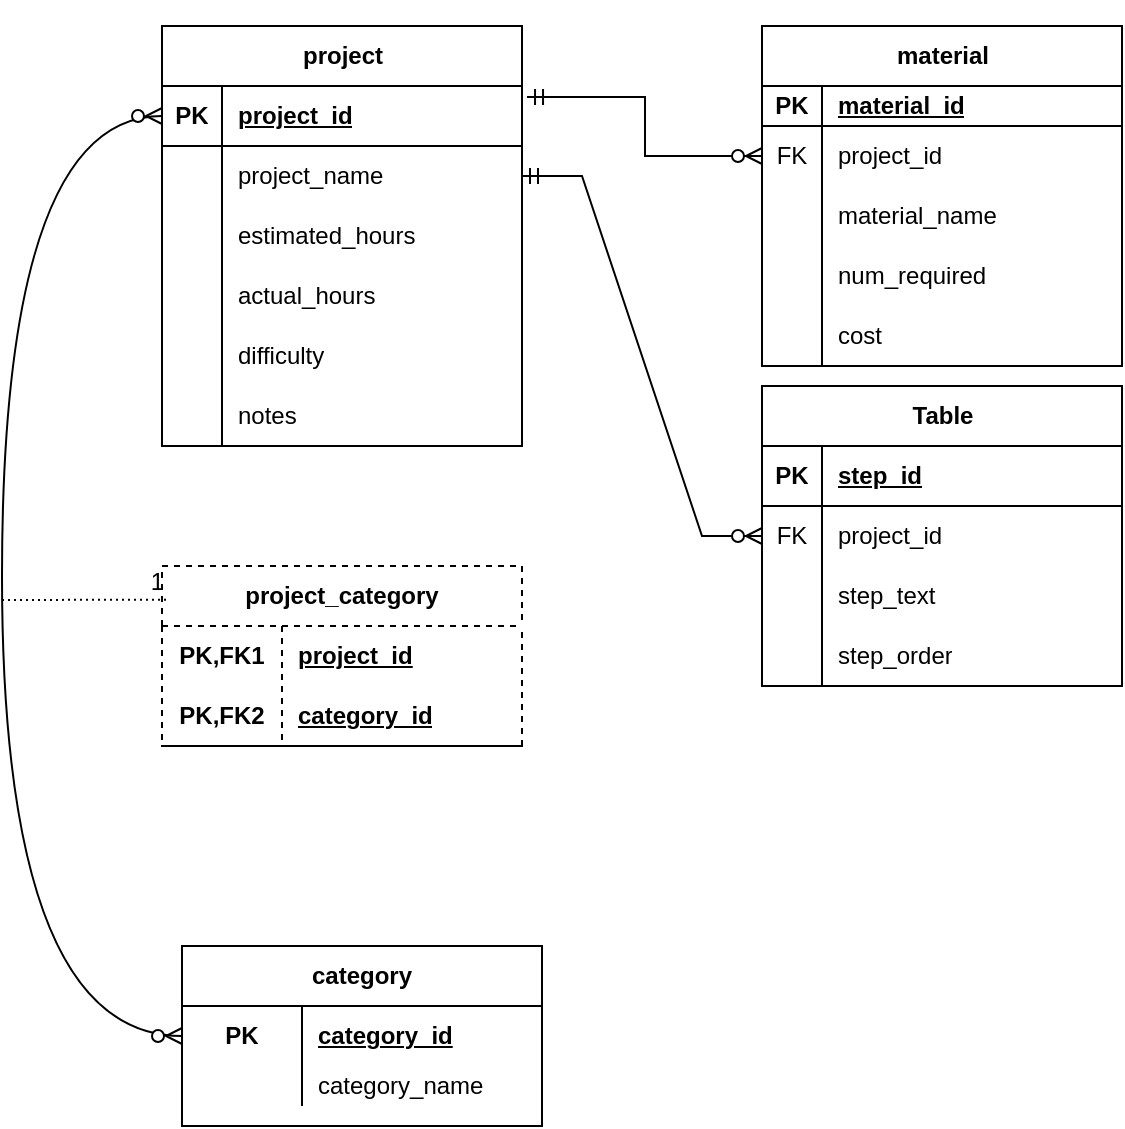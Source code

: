 <mxfile version="24.6.4" type="device">
  <diagram name="Page-1" id="vUMGTt7KtdZ-4ikFEFje">
    <mxGraphModel dx="1033" dy="682" grid="1" gridSize="10" guides="1" tooltips="1" connect="1" arrows="1" fold="1" page="1" pageScale="1" pageWidth="850" pageHeight="1100" background="none" math="0" shadow="0">
      <root>
        <mxCell id="0" />
        <mxCell id="1" parent="0" />
        <mxCell id="S8hC4CuDpWHVLmtFGjtp-10" style="edgeStyle=orthogonalEdgeStyle;rounded=0;orthogonalLoop=1;jettySize=auto;html=1;exitX=1;exitY=0.5;exitDx=0;exitDy=0;" parent="1" edge="1">
          <mxGeometry relative="1" as="geometry">
            <mxPoint x="180" y="95" as="targetPoint" />
            <mxPoint x="180" y="95" as="sourcePoint" />
          </mxGeometry>
        </mxCell>
        <mxCell id="S8hC4CuDpWHVLmtFGjtp-14" value="material" style="shape=table;startSize=30;container=1;collapsible=1;childLayout=tableLayout;fixedRows=1;rowLines=0;fontStyle=1;align=center;resizeLast=1;html=1;" parent="1" vertex="1">
          <mxGeometry x="490" y="100" width="180" height="170" as="geometry" />
        </mxCell>
        <mxCell id="S8hC4CuDpWHVLmtFGjtp-15" value="" style="shape=tableRow;horizontal=0;startSize=0;swimlaneHead=0;swimlaneBody=0;fillColor=none;collapsible=0;dropTarget=0;points=[[0,0.5],[1,0.5]];portConstraint=eastwest;top=0;left=0;right=0;bottom=1;" parent="S8hC4CuDpWHVLmtFGjtp-14" vertex="1">
          <mxGeometry y="30" width="180" height="20" as="geometry" />
        </mxCell>
        <mxCell id="S8hC4CuDpWHVLmtFGjtp-16" value="PK" style="shape=partialRectangle;connectable=0;fillColor=none;top=0;left=0;bottom=0;right=0;fontStyle=1;overflow=hidden;whiteSpace=wrap;html=1;" parent="S8hC4CuDpWHVLmtFGjtp-15" vertex="1">
          <mxGeometry width="30" height="20" as="geometry">
            <mxRectangle width="30" height="20" as="alternateBounds" />
          </mxGeometry>
        </mxCell>
        <mxCell id="S8hC4CuDpWHVLmtFGjtp-17" value="material_id" style="shape=partialRectangle;connectable=0;fillColor=none;top=0;left=0;bottom=0;right=0;align=left;spacingLeft=6;fontStyle=5;overflow=hidden;whiteSpace=wrap;html=1;" parent="S8hC4CuDpWHVLmtFGjtp-15" vertex="1">
          <mxGeometry x="30" width="150" height="20" as="geometry">
            <mxRectangle width="150" height="20" as="alternateBounds" />
          </mxGeometry>
        </mxCell>
        <mxCell id="S8hC4CuDpWHVLmtFGjtp-18" value="" style="shape=tableRow;horizontal=0;startSize=0;swimlaneHead=0;swimlaneBody=0;fillColor=none;collapsible=0;dropTarget=0;points=[[0,0.5],[1,0.5]];portConstraint=eastwest;top=0;left=0;right=0;bottom=0;" parent="S8hC4CuDpWHVLmtFGjtp-14" vertex="1">
          <mxGeometry y="50" width="180" height="30" as="geometry" />
        </mxCell>
        <mxCell id="S8hC4CuDpWHVLmtFGjtp-19" value="FK" style="shape=partialRectangle;connectable=0;fillColor=none;top=0;left=0;bottom=0;right=0;editable=1;overflow=hidden;whiteSpace=wrap;html=1;" parent="S8hC4CuDpWHVLmtFGjtp-18" vertex="1">
          <mxGeometry width="30" height="30" as="geometry">
            <mxRectangle width="30" height="30" as="alternateBounds" />
          </mxGeometry>
        </mxCell>
        <mxCell id="S8hC4CuDpWHVLmtFGjtp-20" value="project_id" style="shape=partialRectangle;connectable=0;fillColor=none;top=0;left=0;bottom=0;right=0;align=left;spacingLeft=6;overflow=hidden;whiteSpace=wrap;html=1;" parent="S8hC4CuDpWHVLmtFGjtp-18" vertex="1">
          <mxGeometry x="30" width="150" height="30" as="geometry">
            <mxRectangle width="150" height="30" as="alternateBounds" />
          </mxGeometry>
        </mxCell>
        <mxCell id="S8hC4CuDpWHVLmtFGjtp-21" value="" style="shape=tableRow;horizontal=0;startSize=0;swimlaneHead=0;swimlaneBody=0;fillColor=none;collapsible=0;dropTarget=0;points=[[0,0.5],[1,0.5]];portConstraint=eastwest;top=0;left=0;right=0;bottom=0;" parent="S8hC4CuDpWHVLmtFGjtp-14" vertex="1">
          <mxGeometry y="80" width="180" height="30" as="geometry" />
        </mxCell>
        <mxCell id="S8hC4CuDpWHVLmtFGjtp-22" value="" style="shape=partialRectangle;connectable=0;fillColor=none;top=0;left=0;bottom=0;right=0;editable=1;overflow=hidden;whiteSpace=wrap;html=1;" parent="S8hC4CuDpWHVLmtFGjtp-21" vertex="1">
          <mxGeometry width="30" height="30" as="geometry">
            <mxRectangle width="30" height="30" as="alternateBounds" />
          </mxGeometry>
        </mxCell>
        <mxCell id="S8hC4CuDpWHVLmtFGjtp-23" value="material_name" style="shape=partialRectangle;connectable=0;fillColor=none;top=0;left=0;bottom=0;right=0;align=left;spacingLeft=6;overflow=hidden;whiteSpace=wrap;html=1;" parent="S8hC4CuDpWHVLmtFGjtp-21" vertex="1">
          <mxGeometry x="30" width="150" height="30" as="geometry">
            <mxRectangle width="150" height="30" as="alternateBounds" />
          </mxGeometry>
        </mxCell>
        <mxCell id="S8hC4CuDpWHVLmtFGjtp-24" value="" style="shape=tableRow;horizontal=0;startSize=0;swimlaneHead=0;swimlaneBody=0;fillColor=none;collapsible=0;dropTarget=0;points=[[0,0.5],[1,0.5]];portConstraint=eastwest;top=0;left=0;right=0;bottom=0;" parent="S8hC4CuDpWHVLmtFGjtp-14" vertex="1">
          <mxGeometry y="110" width="180" height="30" as="geometry" />
        </mxCell>
        <mxCell id="S8hC4CuDpWHVLmtFGjtp-25" value="" style="shape=partialRectangle;connectable=0;fillColor=none;top=0;left=0;bottom=0;right=0;editable=1;overflow=hidden;whiteSpace=wrap;html=1;" parent="S8hC4CuDpWHVLmtFGjtp-24" vertex="1">
          <mxGeometry width="30" height="30" as="geometry">
            <mxRectangle width="30" height="30" as="alternateBounds" />
          </mxGeometry>
        </mxCell>
        <mxCell id="S8hC4CuDpWHVLmtFGjtp-26" value="num_required" style="shape=partialRectangle;connectable=0;fillColor=none;top=0;left=0;bottom=0;right=0;align=left;spacingLeft=6;overflow=hidden;whiteSpace=wrap;html=1;" parent="S8hC4CuDpWHVLmtFGjtp-24" vertex="1">
          <mxGeometry x="30" width="150" height="30" as="geometry">
            <mxRectangle width="150" height="30" as="alternateBounds" />
          </mxGeometry>
        </mxCell>
        <mxCell id="gMgaxjiKJ8lDU_-70TyB-50" style="shape=tableRow;horizontal=0;startSize=0;swimlaneHead=0;swimlaneBody=0;fillColor=none;collapsible=0;dropTarget=0;points=[[0,0.5],[1,0.5]];portConstraint=eastwest;top=0;left=0;right=0;bottom=0;" parent="S8hC4CuDpWHVLmtFGjtp-14" vertex="1">
          <mxGeometry y="140" width="180" height="30" as="geometry" />
        </mxCell>
        <mxCell id="gMgaxjiKJ8lDU_-70TyB-51" style="shape=partialRectangle;connectable=0;fillColor=none;top=0;left=0;bottom=0;right=0;editable=1;overflow=hidden;whiteSpace=wrap;html=1;" parent="gMgaxjiKJ8lDU_-70TyB-50" vertex="1">
          <mxGeometry width="30" height="30" as="geometry">
            <mxRectangle width="30" height="30" as="alternateBounds" />
          </mxGeometry>
        </mxCell>
        <mxCell id="gMgaxjiKJ8lDU_-70TyB-52" value="cost" style="shape=partialRectangle;connectable=0;fillColor=none;top=0;left=0;bottom=0;right=0;align=left;spacingLeft=6;overflow=hidden;whiteSpace=wrap;html=1;" parent="gMgaxjiKJ8lDU_-70TyB-50" vertex="1">
          <mxGeometry x="30" width="150" height="30" as="geometry">
            <mxRectangle width="150" height="30" as="alternateBounds" />
          </mxGeometry>
        </mxCell>
        <mxCell id="S8hC4CuDpWHVLmtFGjtp-27" value="project" style="shape=table;startSize=30;container=1;collapsible=1;childLayout=tableLayout;fixedRows=1;rowLines=0;fontStyle=1;align=center;resizeLast=1;html=1;shadow=0;swimlaneFillColor=none;" parent="1" vertex="1">
          <mxGeometry x="190" y="100" width="180" height="210" as="geometry" />
        </mxCell>
        <mxCell id="S8hC4CuDpWHVLmtFGjtp-28" value="" style="shape=tableRow;horizontal=0;startSize=0;swimlaneHead=0;swimlaneBody=0;fillColor=none;collapsible=0;dropTarget=0;points=[[0,0.5],[1,0.5]];portConstraint=eastwest;top=0;left=0;right=0;bottom=1;shadow=0;swimlaneFillColor=none;" parent="S8hC4CuDpWHVLmtFGjtp-27" vertex="1">
          <mxGeometry y="30" width="180" height="30" as="geometry" />
        </mxCell>
        <mxCell id="S8hC4CuDpWHVLmtFGjtp-29" value="PK" style="shape=partialRectangle;connectable=0;fillColor=none;top=0;left=0;bottom=0;right=0;fontStyle=1;overflow=hidden;whiteSpace=wrap;html=1;shadow=0;swimlaneFillColor=none;" parent="S8hC4CuDpWHVLmtFGjtp-28" vertex="1">
          <mxGeometry width="30" height="30" as="geometry">
            <mxRectangle width="30" height="30" as="alternateBounds" />
          </mxGeometry>
        </mxCell>
        <mxCell id="S8hC4CuDpWHVLmtFGjtp-30" value="project_id" style="shape=partialRectangle;connectable=0;fillColor=none;top=0;left=0;bottom=0;right=0;align=left;spacingLeft=6;fontStyle=5;overflow=hidden;whiteSpace=wrap;html=1;shadow=0;swimlaneFillColor=none;" parent="S8hC4CuDpWHVLmtFGjtp-28" vertex="1">
          <mxGeometry x="30" width="150" height="30" as="geometry">
            <mxRectangle width="150" height="30" as="alternateBounds" />
          </mxGeometry>
        </mxCell>
        <mxCell id="S8hC4CuDpWHVLmtFGjtp-31" value="" style="shape=tableRow;horizontal=0;startSize=0;swimlaneHead=0;swimlaneBody=0;fillColor=none;collapsible=0;dropTarget=0;points=[[0,0.5],[1,0.5]];portConstraint=eastwest;top=0;left=0;right=0;bottom=0;shadow=0;swimlaneFillColor=none;" parent="S8hC4CuDpWHVLmtFGjtp-27" vertex="1">
          <mxGeometry y="60" width="180" height="30" as="geometry" />
        </mxCell>
        <mxCell id="S8hC4CuDpWHVLmtFGjtp-32" value="" style="shape=partialRectangle;connectable=0;fillColor=none;top=0;left=0;bottom=0;right=0;editable=1;overflow=hidden;whiteSpace=wrap;html=1;shadow=0;swimlaneFillColor=none;" parent="S8hC4CuDpWHVLmtFGjtp-31" vertex="1">
          <mxGeometry width="30" height="30" as="geometry">
            <mxRectangle width="30" height="30" as="alternateBounds" />
          </mxGeometry>
        </mxCell>
        <mxCell id="S8hC4CuDpWHVLmtFGjtp-33" value="project_name&lt;span style=&quot;white-space: pre;&quot;&gt;&#x9;&lt;/span&gt;" style="shape=partialRectangle;connectable=0;fillColor=none;top=0;left=0;bottom=0;right=0;align=left;spacingLeft=6;overflow=hidden;whiteSpace=wrap;html=1;shadow=0;swimlaneFillColor=none;" parent="S8hC4CuDpWHVLmtFGjtp-31" vertex="1">
          <mxGeometry x="30" width="150" height="30" as="geometry">
            <mxRectangle width="150" height="30" as="alternateBounds" />
          </mxGeometry>
        </mxCell>
        <mxCell id="S8hC4CuDpWHVLmtFGjtp-34" value="" style="shape=tableRow;horizontal=0;startSize=0;swimlaneHead=0;swimlaneBody=0;fillColor=none;collapsible=0;dropTarget=0;points=[[0,0.5],[1,0.5]];portConstraint=eastwest;top=0;left=0;right=0;bottom=0;shadow=0;swimlaneFillColor=none;" parent="S8hC4CuDpWHVLmtFGjtp-27" vertex="1">
          <mxGeometry y="90" width="180" height="30" as="geometry" />
        </mxCell>
        <mxCell id="S8hC4CuDpWHVLmtFGjtp-35" value="" style="shape=partialRectangle;connectable=0;fillColor=none;top=0;left=0;bottom=0;right=0;editable=1;overflow=hidden;whiteSpace=wrap;html=1;shadow=0;swimlaneFillColor=none;" parent="S8hC4CuDpWHVLmtFGjtp-34" vertex="1">
          <mxGeometry width="30" height="30" as="geometry">
            <mxRectangle width="30" height="30" as="alternateBounds" />
          </mxGeometry>
        </mxCell>
        <mxCell id="S8hC4CuDpWHVLmtFGjtp-36" value="estimated_hours&lt;span style=&quot;white-space: pre;&quot;&gt;&#x9;&lt;/span&gt;" style="shape=partialRectangle;connectable=0;fillColor=none;top=0;left=0;bottom=0;right=0;align=left;spacingLeft=6;overflow=hidden;whiteSpace=wrap;html=1;shadow=0;swimlaneFillColor=none;" parent="S8hC4CuDpWHVLmtFGjtp-34" vertex="1">
          <mxGeometry x="30" width="150" height="30" as="geometry">
            <mxRectangle width="150" height="30" as="alternateBounds" />
          </mxGeometry>
        </mxCell>
        <mxCell id="S8hC4CuDpWHVLmtFGjtp-42" style="shape=tableRow;horizontal=0;startSize=0;swimlaneHead=0;swimlaneBody=0;fillColor=none;collapsible=0;dropTarget=0;points=[[0,0.5],[1,0.5]];portConstraint=eastwest;top=0;left=0;right=0;bottom=0;shadow=0;swimlaneFillColor=none;" parent="S8hC4CuDpWHVLmtFGjtp-27" vertex="1">
          <mxGeometry y="120" width="180" height="30" as="geometry" />
        </mxCell>
        <mxCell id="S8hC4CuDpWHVLmtFGjtp-43" style="shape=partialRectangle;connectable=0;fillColor=none;top=0;left=0;bottom=0;right=0;editable=1;overflow=hidden;whiteSpace=wrap;html=1;shadow=0;swimlaneFillColor=none;" parent="S8hC4CuDpWHVLmtFGjtp-42" vertex="1">
          <mxGeometry width="30" height="30" as="geometry">
            <mxRectangle width="30" height="30" as="alternateBounds" />
          </mxGeometry>
        </mxCell>
        <mxCell id="S8hC4CuDpWHVLmtFGjtp-44" value="actual_hours" style="shape=partialRectangle;connectable=0;fillColor=none;top=0;left=0;bottom=0;right=0;align=left;spacingLeft=6;overflow=hidden;whiteSpace=wrap;html=1;shadow=0;swimlaneFillColor=none;" parent="S8hC4CuDpWHVLmtFGjtp-42" vertex="1">
          <mxGeometry x="30" width="150" height="30" as="geometry">
            <mxRectangle width="150" height="30" as="alternateBounds" />
          </mxGeometry>
        </mxCell>
        <mxCell id="S8hC4CuDpWHVLmtFGjtp-37" value="" style="shape=tableRow;horizontal=0;startSize=0;swimlaneHead=0;swimlaneBody=0;fillColor=none;collapsible=0;dropTarget=0;points=[[0,0.5],[1,0.5]];portConstraint=eastwest;top=0;left=0;right=0;bottom=0;shadow=0;swimlaneFillColor=none;" parent="S8hC4CuDpWHVLmtFGjtp-27" vertex="1">
          <mxGeometry y="150" width="180" height="30" as="geometry" />
        </mxCell>
        <mxCell id="S8hC4CuDpWHVLmtFGjtp-38" value="" style="shape=partialRectangle;connectable=0;fillColor=none;top=0;left=0;bottom=0;right=0;editable=1;overflow=hidden;whiteSpace=wrap;html=1;shadow=0;swimlaneFillColor=none;" parent="S8hC4CuDpWHVLmtFGjtp-37" vertex="1">
          <mxGeometry width="30" height="30" as="geometry">
            <mxRectangle width="30" height="30" as="alternateBounds" />
          </mxGeometry>
        </mxCell>
        <mxCell id="S8hC4CuDpWHVLmtFGjtp-39" value="difficulty" style="shape=partialRectangle;connectable=0;fillColor=none;top=0;left=0;bottom=0;right=0;align=left;spacingLeft=6;overflow=hidden;whiteSpace=wrap;html=1;shadow=0;swimlaneFillColor=none;" parent="S8hC4CuDpWHVLmtFGjtp-37" vertex="1">
          <mxGeometry x="30" width="150" height="30" as="geometry">
            <mxRectangle width="150" height="30" as="alternateBounds" />
          </mxGeometry>
        </mxCell>
        <mxCell id="gMgaxjiKJ8lDU_-70TyB-21" style="shape=tableRow;horizontal=0;startSize=0;swimlaneHead=0;swimlaneBody=0;fillColor=none;collapsible=0;dropTarget=0;points=[[0,0.5],[1,0.5]];portConstraint=eastwest;top=0;left=0;right=0;bottom=0;shadow=0;swimlaneFillColor=none;" parent="S8hC4CuDpWHVLmtFGjtp-27" vertex="1">
          <mxGeometry y="180" width="180" height="30" as="geometry" />
        </mxCell>
        <mxCell id="gMgaxjiKJ8lDU_-70TyB-22" style="shape=partialRectangle;connectable=0;fillColor=none;top=0;left=0;bottom=0;right=0;editable=1;overflow=hidden;whiteSpace=wrap;html=1;shadow=0;swimlaneFillColor=none;" parent="gMgaxjiKJ8lDU_-70TyB-21" vertex="1">
          <mxGeometry width="30" height="30" as="geometry">
            <mxRectangle width="30" height="30" as="alternateBounds" />
          </mxGeometry>
        </mxCell>
        <mxCell id="gMgaxjiKJ8lDU_-70TyB-23" value="notes" style="shape=partialRectangle;connectable=0;fillColor=none;top=0;left=0;bottom=0;right=0;align=left;spacingLeft=6;overflow=hidden;whiteSpace=wrap;html=1;shadow=0;swimlaneFillColor=none;" parent="gMgaxjiKJ8lDU_-70TyB-21" vertex="1">
          <mxGeometry x="30" width="150" height="30" as="geometry">
            <mxRectangle width="150" height="30" as="alternateBounds" />
          </mxGeometry>
        </mxCell>
        <mxCell id="S8hC4CuDpWHVLmtFGjtp-45" value="category" style="shape=table;startSize=30;container=1;collapsible=1;childLayout=tableLayout;fixedRows=1;rowLines=0;fontStyle=1;align=center;resizeLast=1;html=1;whiteSpace=wrap;" parent="1" vertex="1">
          <mxGeometry x="200" y="560" width="180" height="90" as="geometry" />
        </mxCell>
        <mxCell id="S8hC4CuDpWHVLmtFGjtp-46" value="" style="shape=tableRow;horizontal=0;startSize=0;swimlaneHead=0;swimlaneBody=0;fillColor=none;collapsible=0;dropTarget=0;points=[[0,0.5],[1,0.5]];portConstraint=eastwest;top=0;left=0;right=0;bottom=0;html=1;" parent="S8hC4CuDpWHVLmtFGjtp-45" vertex="1">
          <mxGeometry y="30" width="180" height="30" as="geometry" />
        </mxCell>
        <mxCell id="S8hC4CuDpWHVLmtFGjtp-47" value="PK" style="shape=partialRectangle;connectable=0;fillColor=none;top=0;left=0;bottom=0;right=0;fontStyle=1;overflow=hidden;html=1;whiteSpace=wrap;" parent="S8hC4CuDpWHVLmtFGjtp-46" vertex="1">
          <mxGeometry width="60" height="30" as="geometry">
            <mxRectangle width="60" height="30" as="alternateBounds" />
          </mxGeometry>
        </mxCell>
        <mxCell id="S8hC4CuDpWHVLmtFGjtp-48" value="category_id&lt;span style=&quot;white-space: pre;&quot;&gt;&#x9;&lt;/span&gt;" style="shape=partialRectangle;connectable=0;fillColor=none;top=0;left=0;bottom=0;right=0;align=left;spacingLeft=6;fontStyle=5;overflow=hidden;html=1;whiteSpace=wrap;" parent="S8hC4CuDpWHVLmtFGjtp-46" vertex="1">
          <mxGeometry x="60" width="120" height="30" as="geometry">
            <mxRectangle width="120" height="30" as="alternateBounds" />
          </mxGeometry>
        </mxCell>
        <mxCell id="S8hC4CuDpWHVLmtFGjtp-55" value="" style="shape=tableRow;horizontal=0;startSize=0;swimlaneHead=0;swimlaneBody=0;fillColor=none;collapsible=0;dropTarget=0;points=[[0,0.5],[1,0.5]];portConstraint=eastwest;top=0;left=0;right=0;bottom=0;html=1;" parent="S8hC4CuDpWHVLmtFGjtp-45" vertex="1">
          <mxGeometry y="60" width="180" height="20" as="geometry" />
        </mxCell>
        <mxCell id="S8hC4CuDpWHVLmtFGjtp-56" value="" style="shape=partialRectangle;connectable=0;fillColor=none;top=0;left=0;bottom=0;right=0;editable=1;overflow=hidden;html=1;whiteSpace=wrap;" parent="S8hC4CuDpWHVLmtFGjtp-55" vertex="1">
          <mxGeometry width="60" height="20" as="geometry">
            <mxRectangle width="60" height="20" as="alternateBounds" />
          </mxGeometry>
        </mxCell>
        <mxCell id="S8hC4CuDpWHVLmtFGjtp-57" value="category_name" style="shape=partialRectangle;connectable=0;fillColor=none;top=0;left=0;bottom=0;right=0;align=left;spacingLeft=6;overflow=hidden;html=1;whiteSpace=wrap;" parent="S8hC4CuDpWHVLmtFGjtp-55" vertex="1">
          <mxGeometry x="60" width="120" height="20" as="geometry">
            <mxRectangle width="120" height="20" as="alternateBounds" />
          </mxGeometry>
        </mxCell>
        <mxCell id="gMgaxjiKJ8lDU_-70TyB-24" value="Table" style="shape=table;startSize=30;container=1;collapsible=1;childLayout=tableLayout;fixedRows=1;rowLines=0;fontStyle=1;align=center;resizeLast=1;html=1;" parent="1" vertex="1">
          <mxGeometry x="490" y="280" width="180" height="150" as="geometry" />
        </mxCell>
        <mxCell id="gMgaxjiKJ8lDU_-70TyB-25" value="" style="shape=tableRow;horizontal=0;startSize=0;swimlaneHead=0;swimlaneBody=0;fillColor=none;collapsible=0;dropTarget=0;points=[[0,0.5],[1,0.5]];portConstraint=eastwest;top=0;left=0;right=0;bottom=1;" parent="gMgaxjiKJ8lDU_-70TyB-24" vertex="1">
          <mxGeometry y="30" width="180" height="30" as="geometry" />
        </mxCell>
        <mxCell id="gMgaxjiKJ8lDU_-70TyB-26" value="PK" style="shape=partialRectangle;connectable=0;fillColor=none;top=0;left=0;bottom=0;right=0;fontStyle=1;overflow=hidden;whiteSpace=wrap;html=1;" parent="gMgaxjiKJ8lDU_-70TyB-25" vertex="1">
          <mxGeometry width="30" height="30" as="geometry">
            <mxRectangle width="30" height="30" as="alternateBounds" />
          </mxGeometry>
        </mxCell>
        <mxCell id="gMgaxjiKJ8lDU_-70TyB-27" value="step_id" style="shape=partialRectangle;connectable=0;fillColor=none;top=0;left=0;bottom=0;right=0;align=left;spacingLeft=6;fontStyle=5;overflow=hidden;whiteSpace=wrap;html=1;" parent="gMgaxjiKJ8lDU_-70TyB-25" vertex="1">
          <mxGeometry x="30" width="150" height="30" as="geometry">
            <mxRectangle width="150" height="30" as="alternateBounds" />
          </mxGeometry>
        </mxCell>
        <mxCell id="gMgaxjiKJ8lDU_-70TyB-28" value="" style="shape=tableRow;horizontal=0;startSize=0;swimlaneHead=0;swimlaneBody=0;fillColor=none;collapsible=0;dropTarget=0;points=[[0,0.5],[1,0.5]];portConstraint=eastwest;top=0;left=0;right=0;bottom=0;" parent="gMgaxjiKJ8lDU_-70TyB-24" vertex="1">
          <mxGeometry y="60" width="180" height="30" as="geometry" />
        </mxCell>
        <mxCell id="gMgaxjiKJ8lDU_-70TyB-29" value="FK" style="shape=partialRectangle;connectable=0;fillColor=none;top=0;left=0;bottom=0;right=0;editable=1;overflow=hidden;whiteSpace=wrap;html=1;" parent="gMgaxjiKJ8lDU_-70TyB-28" vertex="1">
          <mxGeometry width="30" height="30" as="geometry">
            <mxRectangle width="30" height="30" as="alternateBounds" />
          </mxGeometry>
        </mxCell>
        <mxCell id="gMgaxjiKJ8lDU_-70TyB-30" value="project_id" style="shape=partialRectangle;connectable=0;fillColor=none;top=0;left=0;bottom=0;right=0;align=left;spacingLeft=6;overflow=hidden;whiteSpace=wrap;html=1;" parent="gMgaxjiKJ8lDU_-70TyB-28" vertex="1">
          <mxGeometry x="30" width="150" height="30" as="geometry">
            <mxRectangle width="150" height="30" as="alternateBounds" />
          </mxGeometry>
        </mxCell>
        <mxCell id="gMgaxjiKJ8lDU_-70TyB-31" value="" style="shape=tableRow;horizontal=0;startSize=0;swimlaneHead=0;swimlaneBody=0;fillColor=none;collapsible=0;dropTarget=0;points=[[0,0.5],[1,0.5]];portConstraint=eastwest;top=0;left=0;right=0;bottom=0;" parent="gMgaxjiKJ8lDU_-70TyB-24" vertex="1">
          <mxGeometry y="90" width="180" height="30" as="geometry" />
        </mxCell>
        <mxCell id="gMgaxjiKJ8lDU_-70TyB-32" value="" style="shape=partialRectangle;connectable=0;fillColor=none;top=0;left=0;bottom=0;right=0;editable=1;overflow=hidden;whiteSpace=wrap;html=1;" parent="gMgaxjiKJ8lDU_-70TyB-31" vertex="1">
          <mxGeometry width="30" height="30" as="geometry">
            <mxRectangle width="30" height="30" as="alternateBounds" />
          </mxGeometry>
        </mxCell>
        <mxCell id="gMgaxjiKJ8lDU_-70TyB-33" value="step_text" style="shape=partialRectangle;connectable=0;fillColor=none;top=0;left=0;bottom=0;right=0;align=left;spacingLeft=6;overflow=hidden;whiteSpace=wrap;html=1;" parent="gMgaxjiKJ8lDU_-70TyB-31" vertex="1">
          <mxGeometry x="30" width="150" height="30" as="geometry">
            <mxRectangle width="150" height="30" as="alternateBounds" />
          </mxGeometry>
        </mxCell>
        <mxCell id="gMgaxjiKJ8lDU_-70TyB-34" value="" style="shape=tableRow;horizontal=0;startSize=0;swimlaneHead=0;swimlaneBody=0;fillColor=none;collapsible=0;dropTarget=0;points=[[0,0.5],[1,0.5]];portConstraint=eastwest;top=0;left=0;right=0;bottom=0;" parent="gMgaxjiKJ8lDU_-70TyB-24" vertex="1">
          <mxGeometry y="120" width="180" height="30" as="geometry" />
        </mxCell>
        <mxCell id="gMgaxjiKJ8lDU_-70TyB-35" value="" style="shape=partialRectangle;connectable=0;fillColor=none;top=0;left=0;bottom=0;right=0;editable=1;overflow=hidden;whiteSpace=wrap;html=1;" parent="gMgaxjiKJ8lDU_-70TyB-34" vertex="1">
          <mxGeometry width="30" height="30" as="geometry">
            <mxRectangle width="30" height="30" as="alternateBounds" />
          </mxGeometry>
        </mxCell>
        <mxCell id="gMgaxjiKJ8lDU_-70TyB-36" value="step_order" style="shape=partialRectangle;connectable=0;fillColor=none;top=0;left=0;bottom=0;right=0;align=left;spacingLeft=6;overflow=hidden;whiteSpace=wrap;html=1;" parent="gMgaxjiKJ8lDU_-70TyB-34" vertex="1">
          <mxGeometry x="30" width="150" height="30" as="geometry">
            <mxRectangle width="150" height="30" as="alternateBounds" />
          </mxGeometry>
        </mxCell>
        <mxCell id="gMgaxjiKJ8lDU_-70TyB-103" value="project_category" style="shape=table;startSize=30;container=1;collapsible=1;childLayout=tableLayout;fixedRows=1;rowLines=0;fontStyle=1;align=center;resizeLast=1;html=1;whiteSpace=wrap;swimlaneFillColor=none;rounded=0;shadow=0;swimlaneLine=1;gradientColor=none;dashed=1;" parent="1" vertex="1">
          <mxGeometry x="190" y="370" width="180" height="90" as="geometry" />
        </mxCell>
        <mxCell id="gMgaxjiKJ8lDU_-70TyB-104" value="" style="shape=tableRow;horizontal=0;startSize=0;swimlaneHead=0;swimlaneBody=0;fillColor=none;collapsible=0;dropTarget=0;points=[[0,0.5],[1,0.5]];portConstraint=eastwest;top=0;left=0;right=0;bottom=0;html=1;swimlaneFillColor=none;" parent="gMgaxjiKJ8lDU_-70TyB-103" vertex="1">
          <mxGeometry y="30" width="180" height="30" as="geometry" />
        </mxCell>
        <mxCell id="gMgaxjiKJ8lDU_-70TyB-105" value="PK,FK1" style="shape=partialRectangle;connectable=0;fillColor=none;top=0;left=0;bottom=0;right=0;fontStyle=1;overflow=hidden;html=1;whiteSpace=wrap;swimlaneFillColor=none;" parent="gMgaxjiKJ8lDU_-70TyB-104" vertex="1">
          <mxGeometry width="60" height="30" as="geometry">
            <mxRectangle width="60" height="30" as="alternateBounds" />
          </mxGeometry>
        </mxCell>
        <mxCell id="gMgaxjiKJ8lDU_-70TyB-106" value="project_id&lt;span style=&quot;white-space: pre;&quot;&gt;&#x9;&lt;/span&gt;" style="shape=partialRectangle;connectable=0;fillColor=none;top=0;left=0;bottom=0;right=0;align=left;spacingLeft=6;fontStyle=5;overflow=hidden;html=1;whiteSpace=wrap;swimlaneFillColor=none;" parent="gMgaxjiKJ8lDU_-70TyB-104" vertex="1">
          <mxGeometry x="60" width="120" height="30" as="geometry">
            <mxRectangle width="120" height="30" as="alternateBounds" />
          </mxGeometry>
        </mxCell>
        <mxCell id="gMgaxjiKJ8lDU_-70TyB-107" value="" style="shape=tableRow;horizontal=0;startSize=0;swimlaneHead=0;swimlaneBody=0;fillColor=none;collapsible=0;dropTarget=0;points=[[0,0.5],[1,0.5]];portConstraint=eastwest;top=0;left=0;right=0;bottom=1;html=1;swimlaneFillColor=none;" parent="gMgaxjiKJ8lDU_-70TyB-103" vertex="1">
          <mxGeometry y="60" width="180" height="30" as="geometry" />
        </mxCell>
        <mxCell id="gMgaxjiKJ8lDU_-70TyB-108" value="PK,FK2" style="shape=partialRectangle;connectable=0;fillColor=none;top=0;left=0;bottom=0;right=0;fontStyle=1;overflow=hidden;html=1;whiteSpace=wrap;swimlaneFillColor=none;" parent="gMgaxjiKJ8lDU_-70TyB-107" vertex="1">
          <mxGeometry width="60" height="30" as="geometry">
            <mxRectangle width="60" height="30" as="alternateBounds" />
          </mxGeometry>
        </mxCell>
        <mxCell id="gMgaxjiKJ8lDU_-70TyB-109" value="category_id" style="shape=partialRectangle;connectable=0;fillColor=none;top=0;left=0;bottom=0;right=0;align=left;spacingLeft=6;fontStyle=5;overflow=hidden;html=1;whiteSpace=wrap;swimlaneFillColor=none;" parent="gMgaxjiKJ8lDU_-70TyB-107" vertex="1">
          <mxGeometry x="60" width="120" height="30" as="geometry">
            <mxRectangle width="120" height="30" as="alternateBounds" />
          </mxGeometry>
        </mxCell>
        <mxCell id="gMgaxjiKJ8lDU_-70TyB-116" value="" style="edgeStyle=entityRelationEdgeStyle;fontSize=12;html=1;endArrow=ERzeroToMany;startArrow=ERmandOne;rounded=0;entryX=0;entryY=0.5;entryDx=0;entryDy=0;" parent="1" source="S8hC4CuDpWHVLmtFGjtp-31" target="gMgaxjiKJ8lDU_-70TyB-28" edge="1">
          <mxGeometry width="100" height="100" relative="1" as="geometry">
            <mxPoint x="370" y="170" as="sourcePoint" />
            <mxPoint x="470" y="70" as="targetPoint" />
            <Array as="points">
              <mxPoint x="410" y="290" />
              <mxPoint x="460" y="360" />
              <mxPoint x="480" y="400" />
            </Array>
          </mxGeometry>
        </mxCell>
        <mxCell id="gMgaxjiKJ8lDU_-70TyB-117" value="" style="edgeStyle=orthogonalEdgeStyle;fontSize=12;html=1;endArrow=ERzeroToMany;endFill=1;startArrow=ERzeroToMany;rounded=0;exitX=0;exitY=0.5;exitDx=0;exitDy=0;entryX=0;entryY=0.5;entryDx=0;entryDy=0;curved=1;" parent="1" source="S8hC4CuDpWHVLmtFGjtp-46" target="S8hC4CuDpWHVLmtFGjtp-28" edge="1">
          <mxGeometry width="100" height="100" relative="1" as="geometry">
            <mxPoint x="110.0" y="613.28" as="sourcePoint" />
            <mxPoint x="160" y="120" as="targetPoint" />
            <Array as="points">
              <mxPoint x="110" y="605" />
              <mxPoint x="110" y="145" />
            </Array>
          </mxGeometry>
        </mxCell>
        <mxCell id="gMgaxjiKJ8lDU_-70TyB-122" value="" style="endArrow=none;html=1;rounded=0;dashed=1;dashPattern=1 2;entryX=0.014;entryY=0.187;entryDx=0;entryDy=0;entryPerimeter=0;" parent="1" target="gMgaxjiKJ8lDU_-70TyB-103" edge="1">
          <mxGeometry relative="1" as="geometry">
            <mxPoint x="110" y="387" as="sourcePoint" />
            <mxPoint x="210" y="415" as="targetPoint" />
          </mxGeometry>
        </mxCell>
        <mxCell id="gMgaxjiKJ8lDU_-70TyB-123" value="1" style="resizable=0;html=1;whiteSpace=wrap;align=right;verticalAlign=bottom;" parent="gMgaxjiKJ8lDU_-70TyB-122" connectable="0" vertex="1">
          <mxGeometry x="1" relative="1" as="geometry" />
        </mxCell>
        <mxCell id="gMgaxjiKJ8lDU_-70TyB-126" value="" style="edgeStyle=elbowEdgeStyle;fontSize=12;html=1;endArrow=ERzeroToMany;startArrow=ERmandOne;rounded=0;entryX=0;entryY=0.5;entryDx=0;entryDy=0;exitX=1.014;exitY=0.182;exitDx=0;exitDy=0;exitPerimeter=0;" parent="1" source="S8hC4CuDpWHVLmtFGjtp-28" target="S8hC4CuDpWHVLmtFGjtp-18" edge="1">
          <mxGeometry width="100" height="100" relative="1" as="geometry">
            <mxPoint x="370" y="150" as="sourcePoint" />
            <mxPoint x="470" y="50" as="targetPoint" />
          </mxGeometry>
        </mxCell>
      </root>
    </mxGraphModel>
  </diagram>
</mxfile>
